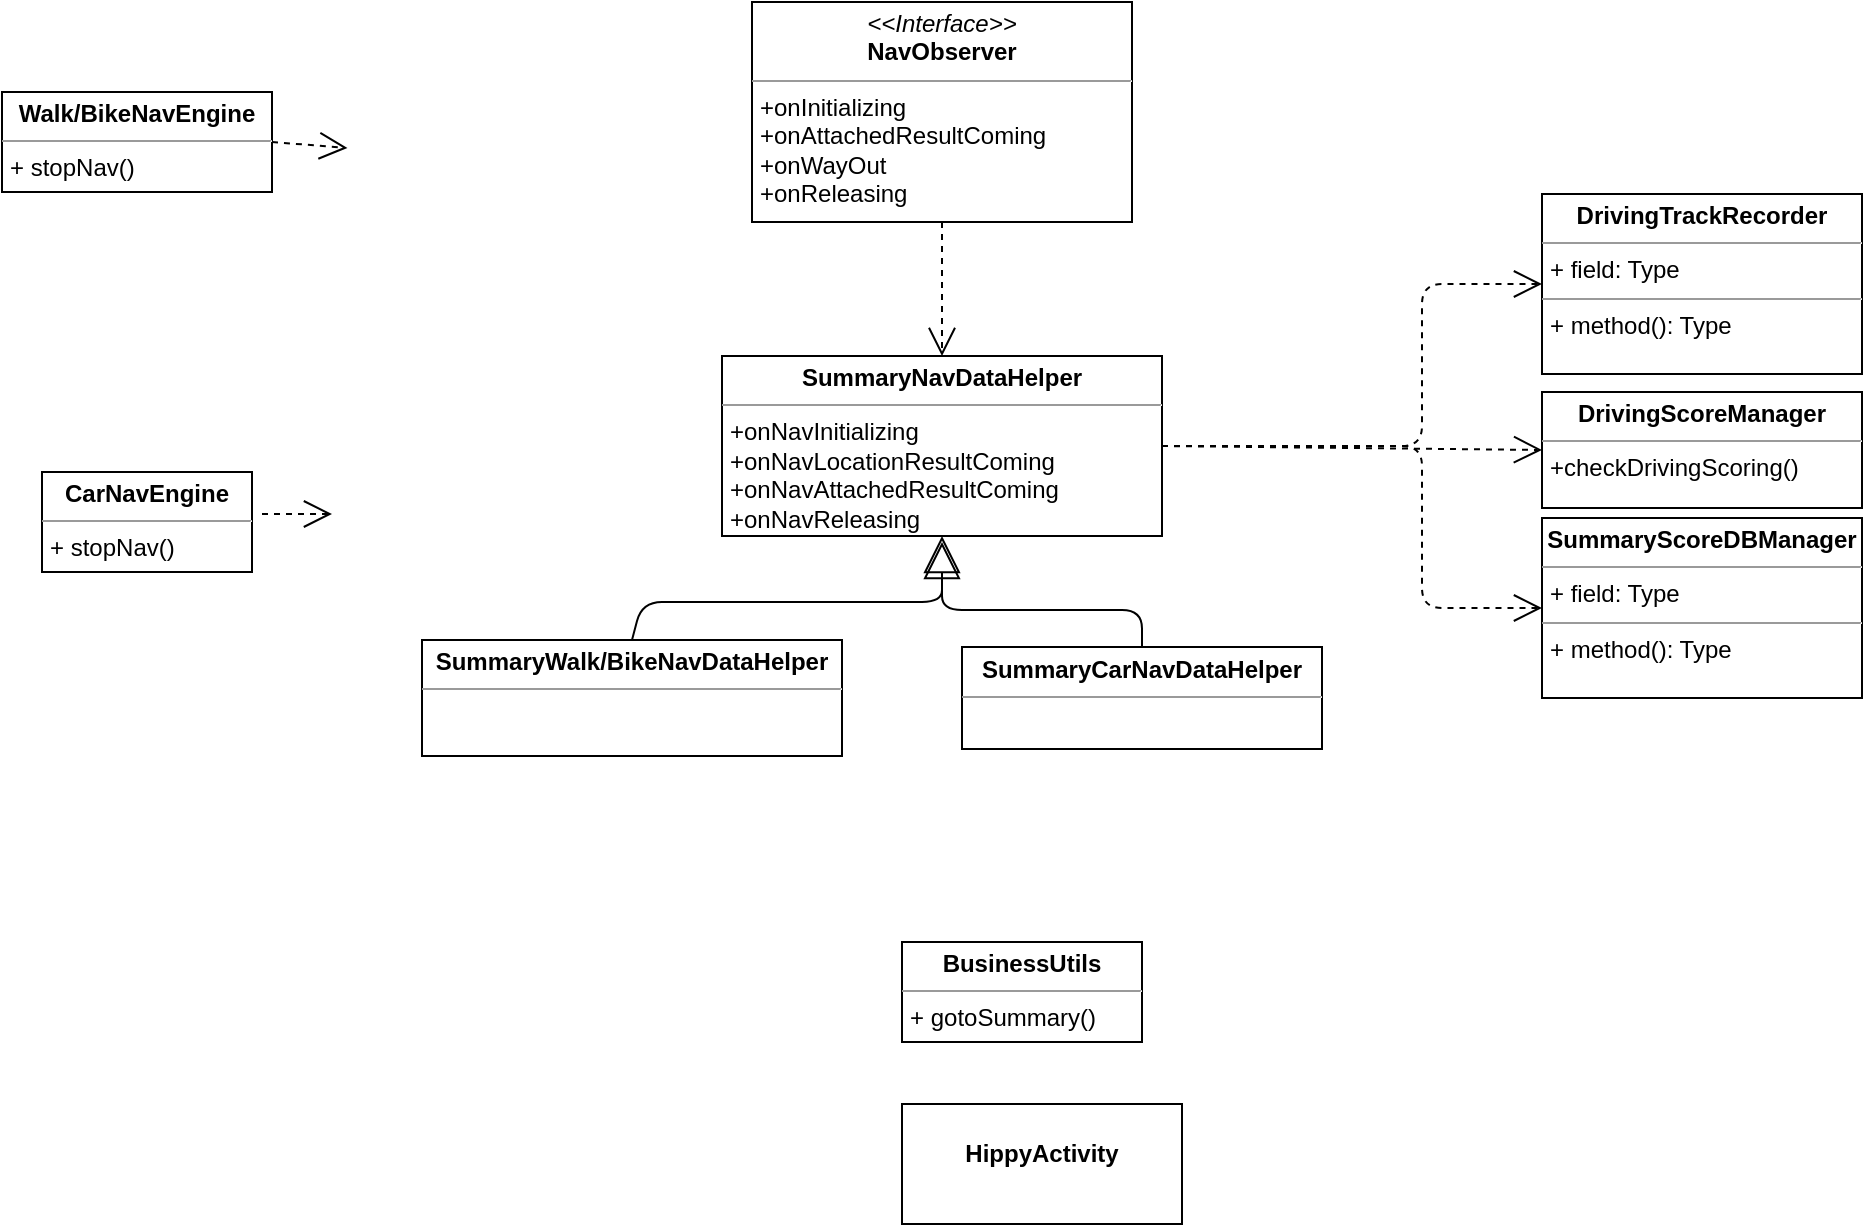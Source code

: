 <mxfile version="12.1.1" type="github" pages="1">
  <diagram id="hatcAHj4JaseidqqJItx" name="Page-1">
    <mxGraphModel dx="2493" dy="722" grid="1" gridSize="10" guides="1" tooltips="1" connect="1" arrows="1" fold="1" page="1" pageScale="1" pageWidth="827" pageHeight="1169" math="0" shadow="0">
      <root>
        <mxCell id="0"/>
        <mxCell id="1" parent="0"/>
        <mxCell id="SxgjUJMsSInwgabmD7E0-23" value="&lt;p style=&quot;margin: 0px ; margin-top: 4px ; text-align: center&quot;&gt;&lt;b&gt;CarNavEngine&lt;/b&gt;&lt;br&gt;&lt;/p&gt;&lt;hr size=&quot;1&quot;&gt;&lt;p style=&quot;margin: 0px ; margin-left: 4px&quot;&gt;+ stopNav()&lt;/p&gt;" style="verticalAlign=top;align=left;overflow=fill;fontSize=12;fontFamily=Helvetica;html=1;" parent="1" vertex="1">
          <mxGeometry x="-180" y="405" width="105" height="50" as="geometry"/>
        </mxCell>
        <mxCell id="SxgjUJMsSInwgabmD7E0-33" value="&lt;p style=&quot;margin: 0px ; margin-top: 4px ; text-align: center&quot;&gt;&lt;b&gt;SummaryCarNavDataHelper&lt;/b&gt;&lt;br&gt;&lt;/p&gt;&lt;hr size=&quot;1&quot;&gt;&lt;p style=&quot;margin: 0px ; margin-left: 4px&quot;&gt;&lt;/p&gt;&lt;p style=&quot;margin: 0px ; margin-left: 4px&quot;&gt;&lt;br&gt;&lt;/p&gt;" style="verticalAlign=top;align=left;overflow=fill;fontSize=12;fontFamily=Helvetica;html=1;" parent="1" vertex="1">
          <mxGeometry x="280" y="492.5" width="180" height="51" as="geometry"/>
        </mxCell>
        <mxCell id="SxgjUJMsSInwgabmD7E0-35" value="&lt;p style=&quot;margin: 0px ; margin-top: 4px ; text-align: center&quot;&gt;&lt;b&gt;BusinessUtils&lt;/b&gt;&lt;/p&gt;&lt;hr size=&quot;1&quot;&gt;&lt;p style=&quot;margin: 0px ; margin-left: 4px&quot;&gt;+ gotoSummary()&lt;/p&gt;" style="verticalAlign=top;align=left;overflow=fill;fontSize=12;fontFamily=Helvetica;html=1;" parent="1" vertex="1">
          <mxGeometry x="250" y="640" width="120" height="50" as="geometry"/>
        </mxCell>
        <mxCell id="SxgjUJMsSInwgabmD7E0-36" value="" style="endArrow=open;endSize=12;dashed=1;html=1;entryX=0;entryY=0.5;entryDx=0;entryDy=0;" parent="1" edge="1">
          <mxGeometry width="160" relative="1" as="geometry">
            <mxPoint x="-70" y="426" as="sourcePoint"/>
            <mxPoint x="-35" y="426" as="targetPoint"/>
          </mxGeometry>
        </mxCell>
        <mxCell id="SxgjUJMsSInwgabmD7E0-39" value="&lt;p style=&quot;margin: 0px ; margin-top: 4px ; text-align: center&quot;&gt;&lt;b&gt;DrivingScoreManager&lt;/b&gt;&lt;/p&gt;&lt;hr size=&quot;1&quot;&gt;&lt;p style=&quot;margin: 0px ; margin-left: 4px&quot;&gt;+checkDrivingScoring()&lt;/p&gt;" style="verticalAlign=top;align=left;overflow=fill;fontSize=12;fontFamily=Helvetica;html=1;" parent="1" vertex="1">
          <mxGeometry x="570" y="365" width="160" height="58" as="geometry"/>
        </mxCell>
        <mxCell id="ehyeMLWLZtypJvzTVTHI-1" value="&lt;p style=&quot;margin: 0px ; margin-top: 4px ; text-align: center&quot;&gt;&lt;b&gt;DrivingTrackRecorder&lt;/b&gt;&lt;br&gt;&lt;/p&gt;&lt;hr size=&quot;1&quot;&gt;&lt;p style=&quot;margin: 0px ; margin-left: 4px&quot;&gt;+ field: Type&lt;/p&gt;&lt;hr size=&quot;1&quot;&gt;&lt;p style=&quot;margin: 0px ; margin-left: 4px&quot;&gt;+ method(): Type&lt;/p&gt;" style="verticalAlign=top;align=left;overflow=fill;fontSize=12;fontFamily=Helvetica;html=1;" vertex="1" parent="1">
          <mxGeometry x="570" y="266" width="160" height="90" as="geometry"/>
        </mxCell>
        <mxCell id="ehyeMLWLZtypJvzTVTHI-3" value="&lt;p style=&quot;margin: 0px ; margin-top: 4px ; text-align: center&quot;&gt;&lt;b&gt;SummaryNavDataHelper&lt;/b&gt;&lt;br&gt;&lt;/p&gt;&lt;hr size=&quot;1&quot;&gt;&lt;p style=&quot;margin: 0px ; margin-left: 4px&quot;&gt;+onNavInitializing&lt;/p&gt;&lt;p style=&quot;margin: 0px ; margin-left: 4px&quot;&gt;+onNavLocationResultComing&lt;/p&gt;&lt;p style=&quot;margin: 0px ; margin-left: 4px&quot;&gt;+onNavAttachedResultComing&lt;/p&gt;&lt;p style=&quot;margin: 0px ; margin-left: 4px&quot;&gt;+onNavReleasing&lt;/p&gt;" style="verticalAlign=top;align=left;overflow=fill;fontSize=12;fontFamily=Helvetica;html=1;" vertex="1" parent="1">
          <mxGeometry x="160" y="347" width="220" height="90" as="geometry"/>
        </mxCell>
        <mxCell id="ehyeMLWLZtypJvzTVTHI-14" value="&lt;p style=&quot;margin: 0px ; margin-top: 4px ; text-align: center&quot;&gt;&lt;i&gt;&amp;lt;&amp;lt;Interface&amp;gt;&amp;gt;&lt;/i&gt;&lt;br&gt;&lt;b&gt;NavObserver&lt;/b&gt;&lt;/p&gt;&lt;hr size=&quot;1&quot;&gt;&lt;p style=&quot;margin: 0px ; margin-left: 4px&quot;&gt;+onInitializing&lt;/p&gt;&lt;p style=&quot;margin: 0px ; margin-left: 4px&quot;&gt;+onAttachedResultComing&lt;/p&gt;&lt;p style=&quot;margin: 0px ; margin-left: 4px&quot;&gt;+onWayOut&lt;/p&gt;&lt;p style=&quot;margin: 0px ; margin-left: 4px&quot;&gt;+onReleasing&lt;/p&gt;" style="verticalAlign=top;align=left;overflow=fill;fontSize=12;fontFamily=Helvetica;html=1;" vertex="1" parent="1">
          <mxGeometry x="175" y="170" width="190" height="110" as="geometry"/>
        </mxCell>
        <mxCell id="ehyeMLWLZtypJvzTVTHI-22" value="&lt;p style=&quot;margin: 0px ; margin-top: 4px ; text-align: center&quot;&gt;&lt;b&gt;Walk/BikeNavEngine&lt;/b&gt;&lt;br&gt;&lt;/p&gt;&lt;hr size=&quot;1&quot;&gt;&lt;p style=&quot;margin: 0px ; margin-left: 4px&quot;&gt;+ stopNav()&lt;/p&gt;" style="verticalAlign=top;align=left;overflow=fill;fontSize=12;fontFamily=Helvetica;html=1;" vertex="1" parent="1">
          <mxGeometry x="-200" y="215" width="135" height="50" as="geometry"/>
        </mxCell>
        <mxCell id="ehyeMLWLZtypJvzTVTHI-27" value="" style="endArrow=open;endSize=12;dashed=1;html=1;entryX=0.013;entryY=1.038;entryDx=0;entryDy=0;entryPerimeter=0;exitX=1;exitY=0.5;exitDx=0;exitDy=0;" edge="1" parent="1" source="ehyeMLWLZtypJvzTVTHI-22">
          <mxGeometry width="160" relative="1" as="geometry">
            <mxPoint x="-70" y="128" as="sourcePoint"/>
            <mxPoint x="-27.27" y="242.988" as="targetPoint"/>
          </mxGeometry>
        </mxCell>
        <mxCell id="ehyeMLWLZtypJvzTVTHI-29" value="&lt;p style=&quot;margin: 0px ; margin-top: 4px ; text-align: center&quot;&gt;&lt;b&gt;SummaryWalk/BikeNavDataHelper&lt;/b&gt;&lt;br&gt;&lt;/p&gt;&lt;hr size=&quot;1&quot;&gt;&lt;p style=&quot;margin: 0px ; margin-left: 4px&quot;&gt;&lt;/p&gt;&lt;p style=&quot;margin: 0px ; margin-left: 4px&quot;&gt;&lt;br&gt;&lt;/p&gt;" style="verticalAlign=top;align=left;overflow=fill;fontSize=12;fontFamily=Helvetica;html=1;" vertex="1" parent="1">
          <mxGeometry x="10" y="489" width="210" height="58" as="geometry"/>
        </mxCell>
        <mxCell id="ehyeMLWLZtypJvzTVTHI-33" value="" style="endArrow=block;endSize=16;endFill=0;html=1;exitX=0.5;exitY=0;exitDx=0;exitDy=0;" edge="1" parent="1" source="ehyeMLWLZtypJvzTVTHI-29">
          <mxGeometry width="160" relative="1" as="geometry">
            <mxPoint x="-40" y="590" as="sourcePoint"/>
            <mxPoint x="270" y="440" as="targetPoint"/>
            <Array as="points">
              <mxPoint x="120" y="470"/>
              <mxPoint x="190" y="470"/>
              <mxPoint x="270" y="470"/>
            </Array>
          </mxGeometry>
        </mxCell>
        <mxCell id="ehyeMLWLZtypJvzTVTHI-34" value="" style="endArrow=block;endSize=16;endFill=0;html=1;entryX=0.5;entryY=1;entryDx=0;entryDy=0;exitX=0.5;exitY=0;exitDx=0;exitDy=0;" edge="1" parent="1" source="SxgjUJMsSInwgabmD7E0-33" target="ehyeMLWLZtypJvzTVTHI-3">
          <mxGeometry width="160" relative="1" as="geometry">
            <mxPoint x="130" y="480" as="sourcePoint"/>
            <mxPoint x="290" y="480" as="targetPoint"/>
            <Array as="points">
              <mxPoint x="370" y="474"/>
              <mxPoint x="270" y="474"/>
              <mxPoint x="270" y="460"/>
            </Array>
          </mxGeometry>
        </mxCell>
        <mxCell id="ehyeMLWLZtypJvzTVTHI-36" value="&lt;p style=&quot;margin: 0px ; margin-top: 4px ; text-align: center&quot;&gt;&lt;b&gt;SummaryScoreDBManager&lt;/b&gt;&lt;br&gt;&lt;/p&gt;&lt;hr size=&quot;1&quot;&gt;&lt;p style=&quot;margin: 0px ; margin-left: 4px&quot;&gt;+ field: Type&lt;/p&gt;&lt;hr size=&quot;1&quot;&gt;&lt;p style=&quot;margin: 0px ; margin-left: 4px&quot;&gt;+ method(): Type&lt;/p&gt;" style="verticalAlign=top;align=left;overflow=fill;fontSize=12;fontFamily=Helvetica;html=1;" vertex="1" parent="1">
          <mxGeometry x="570" y="428" width="160" height="90" as="geometry"/>
        </mxCell>
        <mxCell id="ehyeMLWLZtypJvzTVTHI-37" value="&lt;p style=&quot;margin: 0px ; margin-top: 4px ; text-align: center&quot;&gt;&lt;br&gt;&lt;b&gt;HippyActivity&lt;/b&gt;&lt;/p&gt;" style="verticalAlign=top;align=left;overflow=fill;fontSize=12;fontFamily=Helvetica;html=1;" vertex="1" parent="1">
          <mxGeometry x="250" y="721" width="140" height="60" as="geometry"/>
        </mxCell>
        <mxCell id="ehyeMLWLZtypJvzTVTHI-38" value="" style="endArrow=open;endSize=12;dashed=1;html=1;entryX=0;entryY=0.5;entryDx=0;entryDy=0;exitX=1;exitY=0.5;exitDx=0;exitDy=0;" edge="1" parent="1" source="ehyeMLWLZtypJvzTVTHI-3" target="ehyeMLWLZtypJvzTVTHI-1">
          <mxGeometry width="160" relative="1" as="geometry">
            <mxPoint x="510" y="410" as="sourcePoint"/>
            <mxPoint x="660" y="408" as="targetPoint"/>
            <Array as="points">
              <mxPoint x="510" y="392"/>
              <mxPoint x="510" y="311"/>
            </Array>
          </mxGeometry>
        </mxCell>
        <mxCell id="ehyeMLWLZtypJvzTVTHI-39" value="" style="endArrow=open;endSize=12;dashed=1;html=1;entryX=0;entryY=0.5;entryDx=0;entryDy=0;exitX=1;exitY=0.5;exitDx=0;exitDy=0;" edge="1" parent="1" source="ehyeMLWLZtypJvzTVTHI-3" target="SxgjUJMsSInwgabmD7E0-39">
          <mxGeometry width="160" relative="1" as="geometry">
            <mxPoint x="510" y="398" as="sourcePoint"/>
            <mxPoint x="670" y="398" as="targetPoint"/>
          </mxGeometry>
        </mxCell>
        <mxCell id="ehyeMLWLZtypJvzTVTHI-40" value="" style="endArrow=open;endSize=12;dashed=1;html=1;entryX=0;entryY=0.5;entryDx=0;entryDy=0;exitX=1;exitY=0.5;exitDx=0;exitDy=0;" edge="1" parent="1" source="ehyeMLWLZtypJvzTVTHI-3" target="ehyeMLWLZtypJvzTVTHI-36">
          <mxGeometry width="160" relative="1" as="geometry">
            <mxPoint x="510" y="410" as="sourcePoint"/>
            <mxPoint x="620" y="618" as="targetPoint"/>
            <Array as="points">
              <mxPoint x="510" y="392"/>
              <mxPoint x="510" y="473"/>
            </Array>
          </mxGeometry>
        </mxCell>
        <mxCell id="ehyeMLWLZtypJvzTVTHI-41" value="" style="endArrow=open;endSize=12;dashed=1;html=1;exitX=0.5;exitY=1;exitDx=0;exitDy=0;entryX=0.5;entryY=0;entryDx=0;entryDy=0;" edge="1" parent="1" source="ehyeMLWLZtypJvzTVTHI-14" target="ehyeMLWLZtypJvzTVTHI-3">
          <mxGeometry width="160" relative="1" as="geometry">
            <mxPoint x="230" y="260" as="sourcePoint"/>
            <mxPoint x="390" y="260" as="targetPoint"/>
          </mxGeometry>
        </mxCell>
      </root>
    </mxGraphModel>
  </diagram>
</mxfile>
